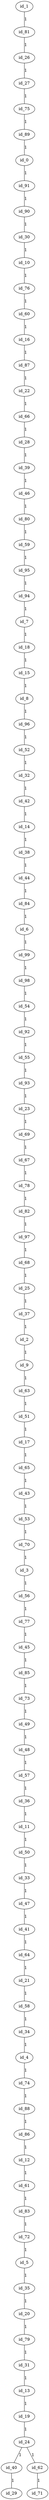 graph GR{
id_0;
id_1;
id_2;
id_3;
id_4;
id_5;
id_6;
id_7;
id_8;
id_9;
id_10;
id_11;
id_12;
id_13;
id_14;
id_15;
id_16;
id_17;
id_18;
id_19;
id_20;
id_21;
id_22;
id_23;
id_24;
id_25;
id_26;
id_27;
id_28;
id_29;
id_30;
id_31;
id_32;
id_33;
id_34;
id_35;
id_36;
id_37;
id_38;
id_39;
id_40;
id_41;
id_42;
id_43;
id_44;
id_45;
id_46;
id_47;
id_48;
id_49;
id_50;
id_51;
id_52;
id_53;
id_54;
id_55;
id_56;
id_57;
id_58;
id_59;
id_60;
id_61;
id_62;
id_63;
id_64;
id_65;
id_66;
id_67;
id_68;
id_69;
id_70;
id_71;
id_72;
id_73;
id_74;
id_75;
id_76;
id_77;
id_78;
id_79;
id_80;
id_81;
id_82;
id_83;
id_84;
id_85;
id_86;
id_87;
id_88;
id_89;
id_90;
id_91;
id_92;
id_93;
id_94;
id_95;
id_96;
id_97;
id_98;
id_99;
id_1--id_81[label=1];
id_81--id_26[label=1];
id_26--id_27[label=1];
id_27--id_75[label=1];
id_75--id_89[label=1];
id_89--id_0[label=1];
id_0--id_91[label=1];
id_91--id_90[label=1];
id_90--id_30[label=1];
id_30--id_10[label=1];
id_10--id_76[label=1];
id_76--id_60[label=1];
id_60--id_16[label=1];
id_16--id_87[label=1];
id_87--id_22[label=1];
id_22--id_66[label=1];
id_66--id_28[label=1];
id_28--id_39[label=1];
id_39--id_46[label=1];
id_46--id_80[label=1];
id_80--id_59[label=1];
id_59--id_95[label=1];
id_95--id_94[label=1];
id_94--id_7[label=1];
id_7--id_18[label=1];
id_18--id_15[label=1];
id_15--id_8[label=1];
id_8--id_96[label=1];
id_96--id_52[label=1];
id_52--id_32[label=1];
id_32--id_42[label=1];
id_42--id_14[label=1];
id_14--id_38[label=1];
id_38--id_44[label=1];
id_44--id_84[label=1];
id_84--id_6[label=1];
id_6--id_99[label=1];
id_99--id_98[label=1];
id_98--id_54[label=1];
id_54--id_92[label=1];
id_92--id_55[label=1];
id_55--id_93[label=1];
id_93--id_23[label=1];
id_23--id_69[label=1];
id_69--id_67[label=1];
id_67--id_78[label=1];
id_78--id_82[label=1];
id_82--id_97[label=1];
id_97--id_68[label=1];
id_68--id_25[label=1];
id_25--id_37[label=1];
id_37--id_2[label=1];
id_2--id_9[label=1];
id_9--id_63[label=1];
id_63--id_51[label=1];
id_51--id_17[label=1];
id_17--id_65[label=1];
id_65--id_43[label=1];
id_43--id_53[label=1];
id_53--id_70[label=1];
id_70--id_3[label=1];
id_3--id_56[label=1];
id_56--id_77[label=1];
id_77--id_45[label=1];
id_45--id_85[label=1];
id_85--id_73[label=1];
id_73--id_49[label=1];
id_49--id_48[label=1];
id_48--id_57[label=1];
id_57--id_36[label=1];
id_36--id_11[label=1];
id_11--id_50[label=1];
id_50--id_33[label=1];
id_33--id_47[label=1];
id_47--id_41[label=1];
id_41--id_64[label=1];
id_64--id_21[label=1];
id_21--id_58[label=1];
id_58--id_34[label=1];
id_34--id_4[label=1];
id_4--id_74[label=1];
id_74--id_88[label=1];
id_88--id_86[label=1];
id_86--id_12[label=1];
id_12--id_61[label=1];
id_61--id_83[label=1];
id_83--id_72[label=1];
id_72--id_5[label=1];
id_5--id_35[label=1];
id_35--id_20[label=1];
id_20--id_79[label=1];
id_79--id_31[label=1];
id_31--id_13[label=1];
id_13--id_19[label=1];
id_19--id_24[label=1];
id_24--id_40[label=1];
id_40--id_29[label=1];
id_24--id_62[label=1];
id_62--id_71[label=1];
}